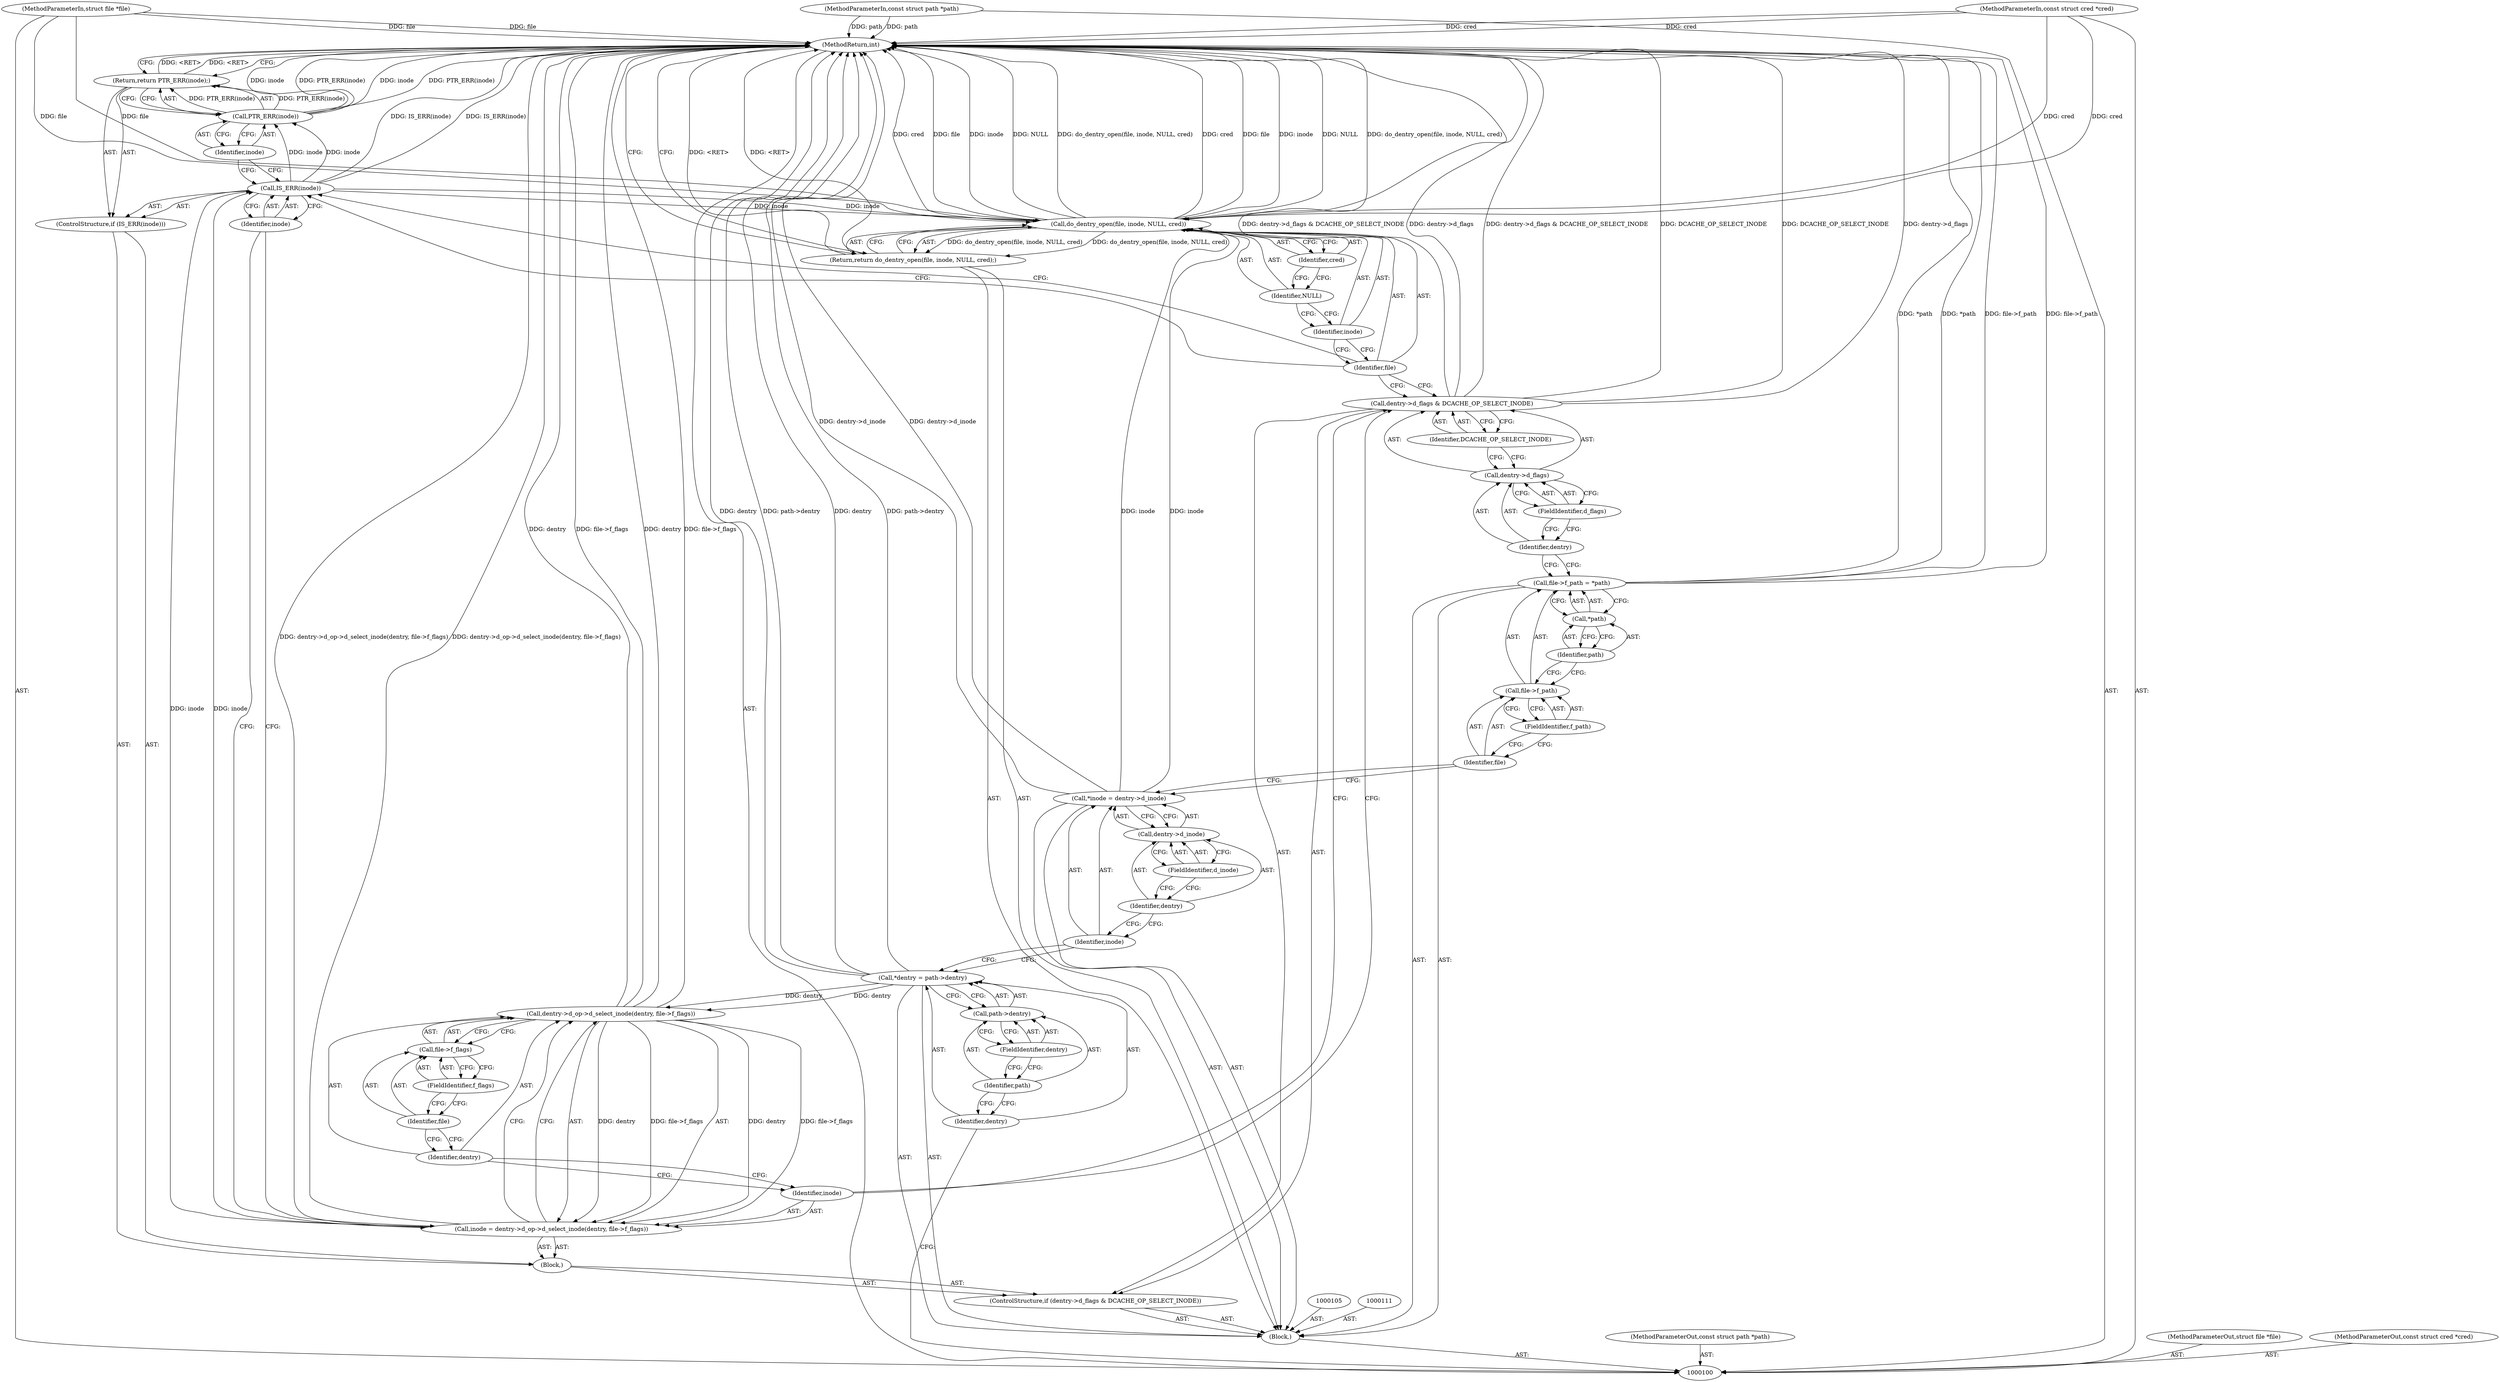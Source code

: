 digraph "1_linux_54d5ca871e72f2bb172ec9323497f01cd5091ec7" {
"1000149" [label="(MethodReturn,int)"];
"1000101" [label="(MethodParameterIn,const struct path *path)"];
"1000198" [label="(MethodParameterOut,const struct path *path)"];
"1000102" [label="(MethodParameterIn,struct file *file)"];
"1000199" [label="(MethodParameterOut,struct file *file)"];
"1000139" [label="(Identifier,inode)"];
"1000137" [label="(ControlStructure,if (IS_ERR(inode)))"];
"1000138" [label="(Call,IS_ERR(inode))"];
"1000141" [label="(Call,PTR_ERR(inode))"];
"1000142" [label="(Identifier,inode)"];
"1000140" [label="(Return,return PTR_ERR(inode);)"];
"1000143" [label="(Return,return do_dentry_open(file, inode, NULL, cred);)"];
"1000145" [label="(Identifier,file)"];
"1000146" [label="(Identifier,inode)"];
"1000147" [label="(Identifier,NULL)"];
"1000148" [label="(Identifier,cred)"];
"1000144" [label="(Call,do_dentry_open(file, inode, NULL, cred))"];
"1000103" [label="(MethodParameterIn,const struct cred *cred)"];
"1000200" [label="(MethodParameterOut,const struct cred *cred)"];
"1000104" [label="(Block,)"];
"1000106" [label="(Call,*dentry = path->dentry)"];
"1000107" [label="(Identifier,dentry)"];
"1000108" [label="(Call,path->dentry)"];
"1000109" [label="(Identifier,path)"];
"1000110" [label="(FieldIdentifier,dentry)"];
"1000112" [label="(Call,*inode = dentry->d_inode)"];
"1000113" [label="(Identifier,inode)"];
"1000114" [label="(Call,dentry->d_inode)"];
"1000115" [label="(Identifier,dentry)"];
"1000116" [label="(FieldIdentifier,d_inode)"];
"1000117" [label="(Call,file->f_path = *path)"];
"1000118" [label="(Call,file->f_path)"];
"1000119" [label="(Identifier,file)"];
"1000121" [label="(Call,*path)"];
"1000122" [label="(Identifier,path)"];
"1000120" [label="(FieldIdentifier,f_path)"];
"1000123" [label="(ControlStructure,if (dentry->d_flags & DCACHE_OP_SELECT_INODE))"];
"1000127" [label="(FieldIdentifier,d_flags)"];
"1000128" [label="(Identifier,DCACHE_OP_SELECT_INODE)"];
"1000129" [label="(Block,)"];
"1000124" [label="(Call,dentry->d_flags & DCACHE_OP_SELECT_INODE)"];
"1000125" [label="(Call,dentry->d_flags)"];
"1000126" [label="(Identifier,dentry)"];
"1000132" [label="(Call,dentry->d_op->d_select_inode(dentry, file->f_flags))"];
"1000130" [label="(Call,inode = dentry->d_op->d_select_inode(dentry, file->f_flags))"];
"1000131" [label="(Identifier,inode)"];
"1000133" [label="(Identifier,dentry)"];
"1000134" [label="(Call,file->f_flags)"];
"1000135" [label="(Identifier,file)"];
"1000136" [label="(FieldIdentifier,f_flags)"];
"1000149" -> "1000100"  [label="AST: "];
"1000149" -> "1000140"  [label="CFG: "];
"1000149" -> "1000143"  [label="CFG: "];
"1000141" -> "1000149"  [label="DDG: inode"];
"1000141" -> "1000149"  [label="DDG: PTR_ERR(inode)"];
"1000124" -> "1000149"  [label="DDG: dentry->d_flags"];
"1000124" -> "1000149"  [label="DDG: dentry->d_flags & DCACHE_OP_SELECT_INODE"];
"1000124" -> "1000149"  [label="DDG: DCACHE_OP_SELECT_INODE"];
"1000106" -> "1000149"  [label="DDG: path->dentry"];
"1000106" -> "1000149"  [label="DDG: dentry"];
"1000112" -> "1000149"  [label="DDG: dentry->d_inode"];
"1000117" -> "1000149"  [label="DDG: *path"];
"1000117" -> "1000149"  [label="DDG: file->f_path"];
"1000144" -> "1000149"  [label="DDG: cred"];
"1000144" -> "1000149"  [label="DDG: file"];
"1000144" -> "1000149"  [label="DDG: inode"];
"1000144" -> "1000149"  [label="DDG: NULL"];
"1000144" -> "1000149"  [label="DDG: do_dentry_open(file, inode, NULL, cred)"];
"1000101" -> "1000149"  [label="DDG: path"];
"1000130" -> "1000149"  [label="DDG: dentry->d_op->d_select_inode(dentry, file->f_flags)"];
"1000103" -> "1000149"  [label="DDG: cred"];
"1000132" -> "1000149"  [label="DDG: file->f_flags"];
"1000132" -> "1000149"  [label="DDG: dentry"];
"1000102" -> "1000149"  [label="DDG: file"];
"1000138" -> "1000149"  [label="DDG: IS_ERR(inode)"];
"1000140" -> "1000149"  [label="DDG: <RET>"];
"1000143" -> "1000149"  [label="DDG: <RET>"];
"1000101" -> "1000100"  [label="AST: "];
"1000101" -> "1000149"  [label="DDG: path"];
"1000198" -> "1000100"  [label="AST: "];
"1000102" -> "1000100"  [label="AST: "];
"1000102" -> "1000149"  [label="DDG: file"];
"1000102" -> "1000144"  [label="DDG: file"];
"1000199" -> "1000100"  [label="AST: "];
"1000139" -> "1000138"  [label="AST: "];
"1000139" -> "1000130"  [label="CFG: "];
"1000138" -> "1000139"  [label="CFG: "];
"1000137" -> "1000129"  [label="AST: "];
"1000138" -> "1000137"  [label="AST: "];
"1000140" -> "1000137"  [label="AST: "];
"1000138" -> "1000137"  [label="AST: "];
"1000138" -> "1000139"  [label="CFG: "];
"1000139" -> "1000138"  [label="AST: "];
"1000142" -> "1000138"  [label="CFG: "];
"1000145" -> "1000138"  [label="CFG: "];
"1000138" -> "1000149"  [label="DDG: IS_ERR(inode)"];
"1000130" -> "1000138"  [label="DDG: inode"];
"1000138" -> "1000141"  [label="DDG: inode"];
"1000138" -> "1000144"  [label="DDG: inode"];
"1000141" -> "1000140"  [label="AST: "];
"1000141" -> "1000142"  [label="CFG: "];
"1000142" -> "1000141"  [label="AST: "];
"1000140" -> "1000141"  [label="CFG: "];
"1000141" -> "1000149"  [label="DDG: inode"];
"1000141" -> "1000149"  [label="DDG: PTR_ERR(inode)"];
"1000141" -> "1000140"  [label="DDG: PTR_ERR(inode)"];
"1000138" -> "1000141"  [label="DDG: inode"];
"1000142" -> "1000141"  [label="AST: "];
"1000142" -> "1000138"  [label="CFG: "];
"1000141" -> "1000142"  [label="CFG: "];
"1000140" -> "1000137"  [label="AST: "];
"1000140" -> "1000141"  [label="CFG: "];
"1000141" -> "1000140"  [label="AST: "];
"1000149" -> "1000140"  [label="CFG: "];
"1000140" -> "1000149"  [label="DDG: <RET>"];
"1000141" -> "1000140"  [label="DDG: PTR_ERR(inode)"];
"1000143" -> "1000104"  [label="AST: "];
"1000143" -> "1000144"  [label="CFG: "];
"1000144" -> "1000143"  [label="AST: "];
"1000149" -> "1000143"  [label="CFG: "];
"1000143" -> "1000149"  [label="DDG: <RET>"];
"1000144" -> "1000143"  [label="DDG: do_dentry_open(file, inode, NULL, cred)"];
"1000145" -> "1000144"  [label="AST: "];
"1000145" -> "1000138"  [label="CFG: "];
"1000145" -> "1000124"  [label="CFG: "];
"1000146" -> "1000145"  [label="CFG: "];
"1000146" -> "1000144"  [label="AST: "];
"1000146" -> "1000145"  [label="CFG: "];
"1000147" -> "1000146"  [label="CFG: "];
"1000147" -> "1000144"  [label="AST: "];
"1000147" -> "1000146"  [label="CFG: "];
"1000148" -> "1000147"  [label="CFG: "];
"1000148" -> "1000144"  [label="AST: "];
"1000148" -> "1000147"  [label="CFG: "];
"1000144" -> "1000148"  [label="CFG: "];
"1000144" -> "1000143"  [label="AST: "];
"1000144" -> "1000148"  [label="CFG: "];
"1000145" -> "1000144"  [label="AST: "];
"1000146" -> "1000144"  [label="AST: "];
"1000147" -> "1000144"  [label="AST: "];
"1000148" -> "1000144"  [label="AST: "];
"1000143" -> "1000144"  [label="CFG: "];
"1000144" -> "1000149"  [label="DDG: cred"];
"1000144" -> "1000149"  [label="DDG: file"];
"1000144" -> "1000149"  [label="DDG: inode"];
"1000144" -> "1000149"  [label="DDG: NULL"];
"1000144" -> "1000149"  [label="DDG: do_dentry_open(file, inode, NULL, cred)"];
"1000144" -> "1000143"  [label="DDG: do_dentry_open(file, inode, NULL, cred)"];
"1000102" -> "1000144"  [label="DDG: file"];
"1000138" -> "1000144"  [label="DDG: inode"];
"1000112" -> "1000144"  [label="DDG: inode"];
"1000103" -> "1000144"  [label="DDG: cred"];
"1000103" -> "1000100"  [label="AST: "];
"1000103" -> "1000149"  [label="DDG: cred"];
"1000103" -> "1000144"  [label="DDG: cred"];
"1000200" -> "1000100"  [label="AST: "];
"1000104" -> "1000100"  [label="AST: "];
"1000105" -> "1000104"  [label="AST: "];
"1000106" -> "1000104"  [label="AST: "];
"1000111" -> "1000104"  [label="AST: "];
"1000112" -> "1000104"  [label="AST: "];
"1000117" -> "1000104"  [label="AST: "];
"1000123" -> "1000104"  [label="AST: "];
"1000143" -> "1000104"  [label="AST: "];
"1000106" -> "1000104"  [label="AST: "];
"1000106" -> "1000108"  [label="CFG: "];
"1000107" -> "1000106"  [label="AST: "];
"1000108" -> "1000106"  [label="AST: "];
"1000113" -> "1000106"  [label="CFG: "];
"1000106" -> "1000149"  [label="DDG: path->dentry"];
"1000106" -> "1000149"  [label="DDG: dentry"];
"1000106" -> "1000132"  [label="DDG: dentry"];
"1000107" -> "1000106"  [label="AST: "];
"1000107" -> "1000100"  [label="CFG: "];
"1000109" -> "1000107"  [label="CFG: "];
"1000108" -> "1000106"  [label="AST: "];
"1000108" -> "1000110"  [label="CFG: "];
"1000109" -> "1000108"  [label="AST: "];
"1000110" -> "1000108"  [label="AST: "];
"1000106" -> "1000108"  [label="CFG: "];
"1000109" -> "1000108"  [label="AST: "];
"1000109" -> "1000107"  [label="CFG: "];
"1000110" -> "1000109"  [label="CFG: "];
"1000110" -> "1000108"  [label="AST: "];
"1000110" -> "1000109"  [label="CFG: "];
"1000108" -> "1000110"  [label="CFG: "];
"1000112" -> "1000104"  [label="AST: "];
"1000112" -> "1000114"  [label="CFG: "];
"1000113" -> "1000112"  [label="AST: "];
"1000114" -> "1000112"  [label="AST: "];
"1000119" -> "1000112"  [label="CFG: "];
"1000112" -> "1000149"  [label="DDG: dentry->d_inode"];
"1000112" -> "1000144"  [label="DDG: inode"];
"1000113" -> "1000112"  [label="AST: "];
"1000113" -> "1000106"  [label="CFG: "];
"1000115" -> "1000113"  [label="CFG: "];
"1000114" -> "1000112"  [label="AST: "];
"1000114" -> "1000116"  [label="CFG: "];
"1000115" -> "1000114"  [label="AST: "];
"1000116" -> "1000114"  [label="AST: "];
"1000112" -> "1000114"  [label="CFG: "];
"1000115" -> "1000114"  [label="AST: "];
"1000115" -> "1000113"  [label="CFG: "];
"1000116" -> "1000115"  [label="CFG: "];
"1000116" -> "1000114"  [label="AST: "];
"1000116" -> "1000115"  [label="CFG: "];
"1000114" -> "1000116"  [label="CFG: "];
"1000117" -> "1000104"  [label="AST: "];
"1000117" -> "1000121"  [label="CFG: "];
"1000118" -> "1000117"  [label="AST: "];
"1000121" -> "1000117"  [label="AST: "];
"1000126" -> "1000117"  [label="CFG: "];
"1000117" -> "1000149"  [label="DDG: *path"];
"1000117" -> "1000149"  [label="DDG: file->f_path"];
"1000118" -> "1000117"  [label="AST: "];
"1000118" -> "1000120"  [label="CFG: "];
"1000119" -> "1000118"  [label="AST: "];
"1000120" -> "1000118"  [label="AST: "];
"1000122" -> "1000118"  [label="CFG: "];
"1000119" -> "1000118"  [label="AST: "];
"1000119" -> "1000112"  [label="CFG: "];
"1000120" -> "1000119"  [label="CFG: "];
"1000121" -> "1000117"  [label="AST: "];
"1000121" -> "1000122"  [label="CFG: "];
"1000122" -> "1000121"  [label="AST: "];
"1000117" -> "1000121"  [label="CFG: "];
"1000122" -> "1000121"  [label="AST: "];
"1000122" -> "1000118"  [label="CFG: "];
"1000121" -> "1000122"  [label="CFG: "];
"1000120" -> "1000118"  [label="AST: "];
"1000120" -> "1000119"  [label="CFG: "];
"1000118" -> "1000120"  [label="CFG: "];
"1000123" -> "1000104"  [label="AST: "];
"1000124" -> "1000123"  [label="AST: "];
"1000129" -> "1000123"  [label="AST: "];
"1000127" -> "1000125"  [label="AST: "];
"1000127" -> "1000126"  [label="CFG: "];
"1000125" -> "1000127"  [label="CFG: "];
"1000128" -> "1000124"  [label="AST: "];
"1000128" -> "1000125"  [label="CFG: "];
"1000124" -> "1000128"  [label="CFG: "];
"1000129" -> "1000123"  [label="AST: "];
"1000130" -> "1000129"  [label="AST: "];
"1000137" -> "1000129"  [label="AST: "];
"1000124" -> "1000123"  [label="AST: "];
"1000124" -> "1000128"  [label="CFG: "];
"1000125" -> "1000124"  [label="AST: "];
"1000128" -> "1000124"  [label="AST: "];
"1000131" -> "1000124"  [label="CFG: "];
"1000145" -> "1000124"  [label="CFG: "];
"1000124" -> "1000149"  [label="DDG: dentry->d_flags"];
"1000124" -> "1000149"  [label="DDG: dentry->d_flags & DCACHE_OP_SELECT_INODE"];
"1000124" -> "1000149"  [label="DDG: DCACHE_OP_SELECT_INODE"];
"1000125" -> "1000124"  [label="AST: "];
"1000125" -> "1000127"  [label="CFG: "];
"1000126" -> "1000125"  [label="AST: "];
"1000127" -> "1000125"  [label="AST: "];
"1000128" -> "1000125"  [label="CFG: "];
"1000126" -> "1000125"  [label="AST: "];
"1000126" -> "1000117"  [label="CFG: "];
"1000127" -> "1000126"  [label="CFG: "];
"1000132" -> "1000130"  [label="AST: "];
"1000132" -> "1000134"  [label="CFG: "];
"1000133" -> "1000132"  [label="AST: "];
"1000134" -> "1000132"  [label="AST: "];
"1000130" -> "1000132"  [label="CFG: "];
"1000132" -> "1000149"  [label="DDG: file->f_flags"];
"1000132" -> "1000149"  [label="DDG: dentry"];
"1000132" -> "1000130"  [label="DDG: dentry"];
"1000132" -> "1000130"  [label="DDG: file->f_flags"];
"1000106" -> "1000132"  [label="DDG: dentry"];
"1000130" -> "1000129"  [label="AST: "];
"1000130" -> "1000132"  [label="CFG: "];
"1000131" -> "1000130"  [label="AST: "];
"1000132" -> "1000130"  [label="AST: "];
"1000139" -> "1000130"  [label="CFG: "];
"1000130" -> "1000149"  [label="DDG: dentry->d_op->d_select_inode(dentry, file->f_flags)"];
"1000132" -> "1000130"  [label="DDG: dentry"];
"1000132" -> "1000130"  [label="DDG: file->f_flags"];
"1000130" -> "1000138"  [label="DDG: inode"];
"1000131" -> "1000130"  [label="AST: "];
"1000131" -> "1000124"  [label="CFG: "];
"1000133" -> "1000131"  [label="CFG: "];
"1000133" -> "1000132"  [label="AST: "];
"1000133" -> "1000131"  [label="CFG: "];
"1000135" -> "1000133"  [label="CFG: "];
"1000134" -> "1000132"  [label="AST: "];
"1000134" -> "1000136"  [label="CFG: "];
"1000135" -> "1000134"  [label="AST: "];
"1000136" -> "1000134"  [label="AST: "];
"1000132" -> "1000134"  [label="CFG: "];
"1000135" -> "1000134"  [label="AST: "];
"1000135" -> "1000133"  [label="CFG: "];
"1000136" -> "1000135"  [label="CFG: "];
"1000136" -> "1000134"  [label="AST: "];
"1000136" -> "1000135"  [label="CFG: "];
"1000134" -> "1000136"  [label="CFG: "];
}
